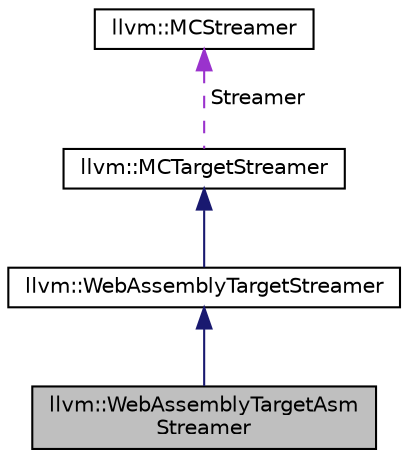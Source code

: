 digraph "llvm::WebAssemblyTargetAsmStreamer"
{
 // LATEX_PDF_SIZE
  bgcolor="transparent";
  edge [fontname="Helvetica",fontsize="10",labelfontname="Helvetica",labelfontsize="10"];
  node [fontname="Helvetica",fontsize="10",shape=record];
  Node1 [label="llvm::WebAssemblyTargetAsm\lStreamer",height=0.2,width=0.4,color="black", fillcolor="grey75", style="filled", fontcolor="black",tooltip="This part is for ascii assembly output."];
  Node2 -> Node1 [dir="back",color="midnightblue",fontsize="10",style="solid",fontname="Helvetica"];
  Node2 [label="llvm::WebAssemblyTargetStreamer",height=0.2,width=0.4,color="black",URL="$classllvm_1_1WebAssemblyTargetStreamer.html",tooltip="WebAssembly-specific streamer interface, to implement support WebAssembly-specific assembly directive..."];
  Node3 -> Node2 [dir="back",color="midnightblue",fontsize="10",style="solid",fontname="Helvetica"];
  Node3 [label="llvm::MCTargetStreamer",height=0.2,width=0.4,color="black",URL="$classllvm_1_1MCTargetStreamer.html",tooltip="Target specific streamer interface."];
  Node4 -> Node3 [dir="back",color="darkorchid3",fontsize="10",style="dashed",label=" Streamer" ,fontname="Helvetica"];
  Node4 [label="llvm::MCStreamer",height=0.2,width=0.4,color="black",URL="$classllvm_1_1MCStreamer.html",tooltip="Streaming machine code generation interface."];
}
